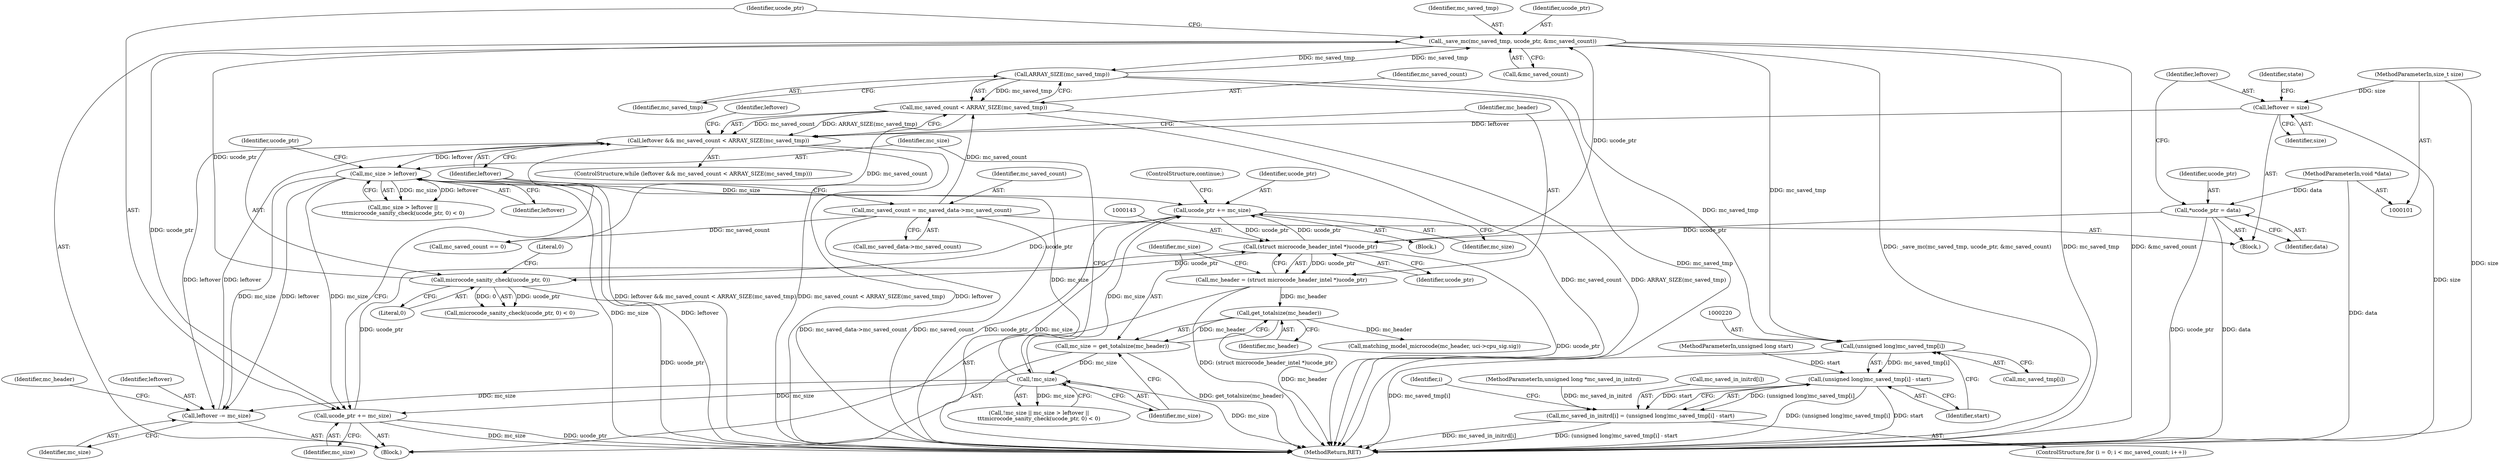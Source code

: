 digraph "0_linux_f84598bd7c851f8b0bf8cd0d7c3be0d73c432ff4@array" {
"1000219" [label="(Call,(unsigned long)mc_saved_tmp[i])"];
"1000181" [label="(Call,_save_mc(mc_saved_tmp, ucode_ptr, &mc_saved_count))"];
"1000137" [label="(Call,ARRAY_SIZE(mc_saved_tmp))"];
"1000158" [label="(Call,microcode_sanity_check(ucode_ptr, 0))"];
"1000142" [label="(Call,(struct microcode_header_intel *)ucode_ptr)"];
"1000177" [label="(Call,ucode_ptr += mc_size)"];
"1000151" [label="(Call,!mc_size)"];
"1000145" [label="(Call,mc_size = get_totalsize(mc_header))"];
"1000147" [label="(Call,get_totalsize(mc_header))"];
"1000140" [label="(Call,mc_header = (struct microcode_header_intel *)ucode_ptr)"];
"1000154" [label="(Call,mc_size > leftover)"];
"1000133" [label="(Call,leftover && mc_saved_count < ARRAY_SIZE(mc_saved_tmp))"];
"1000163" [label="(Call,leftover -= mc_size)"];
"1000115" [label="(Call,leftover = size)"];
"1000105" [label="(MethodParameterIn,size_t size)"];
"1000135" [label="(Call,mc_saved_count < ARRAY_SIZE(mc_saved_tmp))"];
"1000126" [label="(Call,mc_saved_count = mc_saved_data->mc_saved_count)"];
"1000186" [label="(Call,ucode_ptr += mc_size)"];
"1000111" [label="(Call,*ucode_ptr = data)"];
"1000104" [label="(MethodParameterIn,void *data)"];
"1000218" [label="(Call,(unsigned long)mc_saved_tmp[i] - start)"];
"1000214" [label="(Call,mc_saved_in_initrd[i] = (unsigned long)mc_saved_tmp[i] - start)"];
"1000205" [label="(ControlStructure,for (i = 0; i < mc_saved_count; i++))"];
"1000154" [label="(Call,mc_size > leftover)"];
"1000168" [label="(Call,matching_model_microcode(mc_header, uci->cpu_sig.sig))"];
"1000135" [label="(Call,mc_saved_count < ARRAY_SIZE(mc_saved_tmp))"];
"1000142" [label="(Call,(struct microcode_header_intel *)ucode_ptr)"];
"1000128" [label="(Call,mc_saved_data->mc_saved_count)"];
"1000148" [label="(Identifier,mc_header)"];
"1000138" [label="(Identifier,mc_saved_tmp)"];
"1000190" [label="(Identifier,leftover)"];
"1000112" [label="(Identifier,ucode_ptr)"];
"1000182" [label="(Identifier,mc_saved_tmp)"];
"1000176" [label="(Block,)"];
"1000163" [label="(Call,leftover -= mc_size)"];
"1000117" [label="(Identifier,size)"];
"1000109" [label="(Block,)"];
"1000155" [label="(Identifier,mc_size)"];
"1000169" [label="(Identifier,mc_header)"];
"1000179" [label="(Identifier,mc_size)"];
"1000224" [label="(Identifier,start)"];
"1000139" [label="(Block,)"];
"1000218" [label="(Call,(unsigned long)mc_saved_tmp[i] - start)"];
"1000120" [label="(Identifier,state)"];
"1000113" [label="(Identifier,data)"];
"1000233" [label="(MethodReturn,RET)"];
"1000152" [label="(Identifier,mc_size)"];
"1000159" [label="(Identifier,ucode_ptr)"];
"1000140" [label="(Call,mc_header = (struct microcode_header_intel *)ucode_ptr)"];
"1000187" [label="(Identifier,ucode_ptr)"];
"1000145" [label="(Call,mc_size = get_totalsize(mc_header))"];
"1000178" [label="(Identifier,ucode_ptr)"];
"1000181" [label="(Call,_save_mc(mc_saved_tmp, ucode_ptr, &mc_saved_count))"];
"1000219" [label="(Call,(unsigned long)mc_saved_tmp[i])"];
"1000161" [label="(Literal,0)"];
"1000180" [label="(ControlStructure,continue;)"];
"1000213" [label="(Identifier,i)"];
"1000151" [label="(Call,!mc_size)"];
"1000186" [label="(Call,ucode_ptr += mc_size)"];
"1000177" [label="(Call,ucode_ptr += mc_size)"];
"1000104" [label="(MethodParameterIn,void *data)"];
"1000144" [label="(Identifier,ucode_ptr)"];
"1000153" [label="(Call,mc_size > leftover ||\n\t\t\tmicrocode_sanity_check(ucode_ptr, 0) < 0)"];
"1000150" [label="(Call,!mc_size || mc_size > leftover ||\n\t\t\tmicrocode_sanity_check(ucode_ptr, 0) < 0)"];
"1000160" [label="(Literal,0)"];
"1000116" [label="(Identifier,leftover)"];
"1000107" [label="(MethodParameterIn,unsigned long *mc_saved_in_initrd)"];
"1000137" [label="(Call,ARRAY_SIZE(mc_saved_tmp))"];
"1000164" [label="(Identifier,leftover)"];
"1000132" [label="(ControlStructure,while (leftover && mc_saved_count < ARRAY_SIZE(mc_saved_tmp)))"];
"1000127" [label="(Identifier,mc_saved_count)"];
"1000221" [label="(Call,mc_saved_tmp[i])"];
"1000165" [label="(Identifier,mc_size)"];
"1000115" [label="(Call,leftover = size)"];
"1000215" [label="(Call,mc_saved_in_initrd[i])"];
"1000146" [label="(Identifier,mc_size)"];
"1000141" [label="(Identifier,mc_header)"];
"1000156" [label="(Identifier,leftover)"];
"1000105" [label="(MethodParameterIn,size_t size)"];
"1000158" [label="(Call,microcode_sanity_check(ucode_ptr, 0))"];
"1000184" [label="(Call,&mc_saved_count)"];
"1000133" [label="(Call,leftover && mc_saved_count < ARRAY_SIZE(mc_saved_tmp))"];
"1000103" [label="(MethodParameterIn,unsigned long start)"];
"1000136" [label="(Identifier,mc_saved_count)"];
"1000147" [label="(Call,get_totalsize(mc_header))"];
"1000126" [label="(Call,mc_saved_count = mc_saved_data->mc_saved_count)"];
"1000183" [label="(Identifier,ucode_ptr)"];
"1000157" [label="(Call,microcode_sanity_check(ucode_ptr, 0) < 0)"];
"1000134" [label="(Identifier,leftover)"];
"1000214" [label="(Call,mc_saved_in_initrd[i] = (unsigned long)mc_saved_tmp[i] - start)"];
"1000111" [label="(Call,*ucode_ptr = data)"];
"1000188" [label="(Identifier,mc_size)"];
"1000197" [label="(Call,mc_saved_count == 0)"];
"1000219" -> "1000218"  [label="AST: "];
"1000219" -> "1000221"  [label="CFG: "];
"1000220" -> "1000219"  [label="AST: "];
"1000221" -> "1000219"  [label="AST: "];
"1000224" -> "1000219"  [label="CFG: "];
"1000219" -> "1000233"  [label="DDG: mc_saved_tmp[i]"];
"1000219" -> "1000218"  [label="DDG: mc_saved_tmp[i]"];
"1000181" -> "1000219"  [label="DDG: mc_saved_tmp"];
"1000137" -> "1000219"  [label="DDG: mc_saved_tmp"];
"1000181" -> "1000139"  [label="AST: "];
"1000181" -> "1000184"  [label="CFG: "];
"1000182" -> "1000181"  [label="AST: "];
"1000183" -> "1000181"  [label="AST: "];
"1000184" -> "1000181"  [label="AST: "];
"1000187" -> "1000181"  [label="CFG: "];
"1000181" -> "1000233"  [label="DDG: _save_mc(mc_saved_tmp, ucode_ptr, &mc_saved_count)"];
"1000181" -> "1000233"  [label="DDG: mc_saved_tmp"];
"1000181" -> "1000233"  [label="DDG: &mc_saved_count"];
"1000181" -> "1000137"  [label="DDG: mc_saved_tmp"];
"1000137" -> "1000181"  [label="DDG: mc_saved_tmp"];
"1000158" -> "1000181"  [label="DDG: ucode_ptr"];
"1000142" -> "1000181"  [label="DDG: ucode_ptr"];
"1000181" -> "1000186"  [label="DDG: ucode_ptr"];
"1000137" -> "1000135"  [label="AST: "];
"1000137" -> "1000138"  [label="CFG: "];
"1000138" -> "1000137"  [label="AST: "];
"1000135" -> "1000137"  [label="CFG: "];
"1000137" -> "1000233"  [label="DDG: mc_saved_tmp"];
"1000137" -> "1000135"  [label="DDG: mc_saved_tmp"];
"1000158" -> "1000157"  [label="AST: "];
"1000158" -> "1000160"  [label="CFG: "];
"1000159" -> "1000158"  [label="AST: "];
"1000160" -> "1000158"  [label="AST: "];
"1000161" -> "1000158"  [label="CFG: "];
"1000158" -> "1000233"  [label="DDG: ucode_ptr"];
"1000158" -> "1000157"  [label="DDG: ucode_ptr"];
"1000158" -> "1000157"  [label="DDG: 0"];
"1000142" -> "1000158"  [label="DDG: ucode_ptr"];
"1000158" -> "1000177"  [label="DDG: ucode_ptr"];
"1000142" -> "1000140"  [label="AST: "];
"1000142" -> "1000144"  [label="CFG: "];
"1000143" -> "1000142"  [label="AST: "];
"1000144" -> "1000142"  [label="AST: "];
"1000140" -> "1000142"  [label="CFG: "];
"1000142" -> "1000233"  [label="DDG: ucode_ptr"];
"1000142" -> "1000140"  [label="DDG: ucode_ptr"];
"1000177" -> "1000142"  [label="DDG: ucode_ptr"];
"1000186" -> "1000142"  [label="DDG: ucode_ptr"];
"1000111" -> "1000142"  [label="DDG: ucode_ptr"];
"1000142" -> "1000177"  [label="DDG: ucode_ptr"];
"1000177" -> "1000176"  [label="AST: "];
"1000177" -> "1000179"  [label="CFG: "];
"1000178" -> "1000177"  [label="AST: "];
"1000179" -> "1000177"  [label="AST: "];
"1000180" -> "1000177"  [label="CFG: "];
"1000177" -> "1000233"  [label="DDG: ucode_ptr"];
"1000177" -> "1000233"  [label="DDG: mc_size"];
"1000151" -> "1000177"  [label="DDG: mc_size"];
"1000154" -> "1000177"  [label="DDG: mc_size"];
"1000151" -> "1000150"  [label="AST: "];
"1000151" -> "1000152"  [label="CFG: "];
"1000152" -> "1000151"  [label="AST: "];
"1000155" -> "1000151"  [label="CFG: "];
"1000150" -> "1000151"  [label="CFG: "];
"1000151" -> "1000233"  [label="DDG: mc_size"];
"1000151" -> "1000150"  [label="DDG: mc_size"];
"1000145" -> "1000151"  [label="DDG: mc_size"];
"1000151" -> "1000154"  [label="DDG: mc_size"];
"1000151" -> "1000163"  [label="DDG: mc_size"];
"1000151" -> "1000186"  [label="DDG: mc_size"];
"1000145" -> "1000139"  [label="AST: "];
"1000145" -> "1000147"  [label="CFG: "];
"1000146" -> "1000145"  [label="AST: "];
"1000147" -> "1000145"  [label="AST: "];
"1000152" -> "1000145"  [label="CFG: "];
"1000145" -> "1000233"  [label="DDG: get_totalsize(mc_header)"];
"1000147" -> "1000145"  [label="DDG: mc_header"];
"1000147" -> "1000148"  [label="CFG: "];
"1000148" -> "1000147"  [label="AST: "];
"1000147" -> "1000233"  [label="DDG: mc_header"];
"1000140" -> "1000147"  [label="DDG: mc_header"];
"1000147" -> "1000168"  [label="DDG: mc_header"];
"1000140" -> "1000139"  [label="AST: "];
"1000141" -> "1000140"  [label="AST: "];
"1000146" -> "1000140"  [label="CFG: "];
"1000140" -> "1000233"  [label="DDG: (struct microcode_header_intel *)ucode_ptr"];
"1000154" -> "1000153"  [label="AST: "];
"1000154" -> "1000156"  [label="CFG: "];
"1000155" -> "1000154"  [label="AST: "];
"1000156" -> "1000154"  [label="AST: "];
"1000159" -> "1000154"  [label="CFG: "];
"1000153" -> "1000154"  [label="CFG: "];
"1000154" -> "1000233"  [label="DDG: mc_size"];
"1000154" -> "1000233"  [label="DDG: leftover"];
"1000154" -> "1000153"  [label="DDG: mc_size"];
"1000154" -> "1000153"  [label="DDG: leftover"];
"1000133" -> "1000154"  [label="DDG: leftover"];
"1000154" -> "1000163"  [label="DDG: mc_size"];
"1000154" -> "1000163"  [label="DDG: leftover"];
"1000154" -> "1000186"  [label="DDG: mc_size"];
"1000133" -> "1000132"  [label="AST: "];
"1000133" -> "1000134"  [label="CFG: "];
"1000133" -> "1000135"  [label="CFG: "];
"1000134" -> "1000133"  [label="AST: "];
"1000135" -> "1000133"  [label="AST: "];
"1000141" -> "1000133"  [label="CFG: "];
"1000190" -> "1000133"  [label="CFG: "];
"1000133" -> "1000233"  [label="DDG: leftover"];
"1000133" -> "1000233"  [label="DDG: leftover && mc_saved_count < ARRAY_SIZE(mc_saved_tmp)"];
"1000133" -> "1000233"  [label="DDG: mc_saved_count < ARRAY_SIZE(mc_saved_tmp)"];
"1000163" -> "1000133"  [label="DDG: leftover"];
"1000115" -> "1000133"  [label="DDG: leftover"];
"1000135" -> "1000133"  [label="DDG: mc_saved_count"];
"1000135" -> "1000133"  [label="DDG: ARRAY_SIZE(mc_saved_tmp)"];
"1000133" -> "1000163"  [label="DDG: leftover"];
"1000163" -> "1000139"  [label="AST: "];
"1000163" -> "1000165"  [label="CFG: "];
"1000164" -> "1000163"  [label="AST: "];
"1000165" -> "1000163"  [label="AST: "];
"1000169" -> "1000163"  [label="CFG: "];
"1000115" -> "1000109"  [label="AST: "];
"1000115" -> "1000117"  [label="CFG: "];
"1000116" -> "1000115"  [label="AST: "];
"1000117" -> "1000115"  [label="AST: "];
"1000120" -> "1000115"  [label="CFG: "];
"1000115" -> "1000233"  [label="DDG: size"];
"1000105" -> "1000115"  [label="DDG: size"];
"1000105" -> "1000101"  [label="AST: "];
"1000105" -> "1000233"  [label="DDG: size"];
"1000136" -> "1000135"  [label="AST: "];
"1000135" -> "1000233"  [label="DDG: mc_saved_count"];
"1000135" -> "1000233"  [label="DDG: ARRAY_SIZE(mc_saved_tmp)"];
"1000126" -> "1000135"  [label="DDG: mc_saved_count"];
"1000135" -> "1000197"  [label="DDG: mc_saved_count"];
"1000126" -> "1000109"  [label="AST: "];
"1000126" -> "1000128"  [label="CFG: "];
"1000127" -> "1000126"  [label="AST: "];
"1000128" -> "1000126"  [label="AST: "];
"1000134" -> "1000126"  [label="CFG: "];
"1000126" -> "1000233"  [label="DDG: mc_saved_count"];
"1000126" -> "1000233"  [label="DDG: mc_saved_data->mc_saved_count"];
"1000126" -> "1000197"  [label="DDG: mc_saved_count"];
"1000186" -> "1000139"  [label="AST: "];
"1000186" -> "1000188"  [label="CFG: "];
"1000187" -> "1000186"  [label="AST: "];
"1000188" -> "1000186"  [label="AST: "];
"1000134" -> "1000186"  [label="CFG: "];
"1000186" -> "1000233"  [label="DDG: mc_size"];
"1000186" -> "1000233"  [label="DDG: ucode_ptr"];
"1000111" -> "1000109"  [label="AST: "];
"1000111" -> "1000113"  [label="CFG: "];
"1000112" -> "1000111"  [label="AST: "];
"1000113" -> "1000111"  [label="AST: "];
"1000116" -> "1000111"  [label="CFG: "];
"1000111" -> "1000233"  [label="DDG: ucode_ptr"];
"1000111" -> "1000233"  [label="DDG: data"];
"1000104" -> "1000111"  [label="DDG: data"];
"1000104" -> "1000101"  [label="AST: "];
"1000104" -> "1000233"  [label="DDG: data"];
"1000218" -> "1000214"  [label="AST: "];
"1000218" -> "1000224"  [label="CFG: "];
"1000224" -> "1000218"  [label="AST: "];
"1000214" -> "1000218"  [label="CFG: "];
"1000218" -> "1000233"  [label="DDG: (unsigned long)mc_saved_tmp[i]"];
"1000218" -> "1000233"  [label="DDG: start"];
"1000218" -> "1000214"  [label="DDG: (unsigned long)mc_saved_tmp[i]"];
"1000218" -> "1000214"  [label="DDG: start"];
"1000103" -> "1000218"  [label="DDG: start"];
"1000214" -> "1000205"  [label="AST: "];
"1000215" -> "1000214"  [label="AST: "];
"1000213" -> "1000214"  [label="CFG: "];
"1000214" -> "1000233"  [label="DDG: (unsigned long)mc_saved_tmp[i] - start"];
"1000214" -> "1000233"  [label="DDG: mc_saved_in_initrd[i]"];
"1000107" -> "1000214"  [label="DDG: mc_saved_in_initrd"];
}
